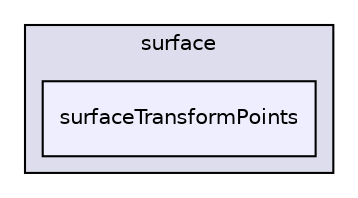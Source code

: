 digraph "applications/utilities/surface/surfaceTransformPoints" {
  bgcolor=transparent;
  compound=true
  node [ fontsize="10", fontname="Helvetica"];
  edge [ labelfontsize="10", labelfontname="Helvetica"];
  subgraph clusterdir_f17de662d5fa06afbf0442aecb6ca0a0 {
    graph [ bgcolor="#ddddee", pencolor="black", label="surface" fontname="Helvetica", fontsize="10", URL="dir_f17de662d5fa06afbf0442aecb6ca0a0.html"]
  dir_70602f7e74b6a4457c05b93416b21b3c [shape=box, label="surfaceTransformPoints", style="filled", fillcolor="#eeeeff", pencolor="black", URL="dir_70602f7e74b6a4457c05b93416b21b3c.html"];
  }
}
